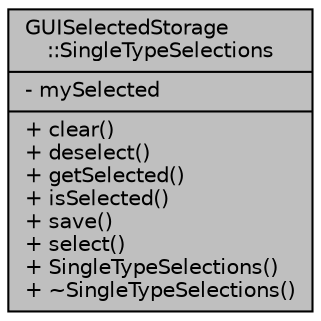 digraph "GUISelectedStorage::SingleTypeSelections"
{
  edge [fontname="Helvetica",fontsize="10",labelfontname="Helvetica",labelfontsize="10"];
  node [fontname="Helvetica",fontsize="10",shape=record];
  Node1 [label="{GUISelectedStorage\l::SingleTypeSelections\n|- mySelected\l|+ clear()\l+ deselect()\l+ getSelected()\l+ isSelected()\l+ save()\l+ select()\l+ SingleTypeSelections()\l+ ~SingleTypeSelections()\l}",height=0.2,width=0.4,color="black", fillcolor="grey75", style="filled", fontcolor="black"];
}
